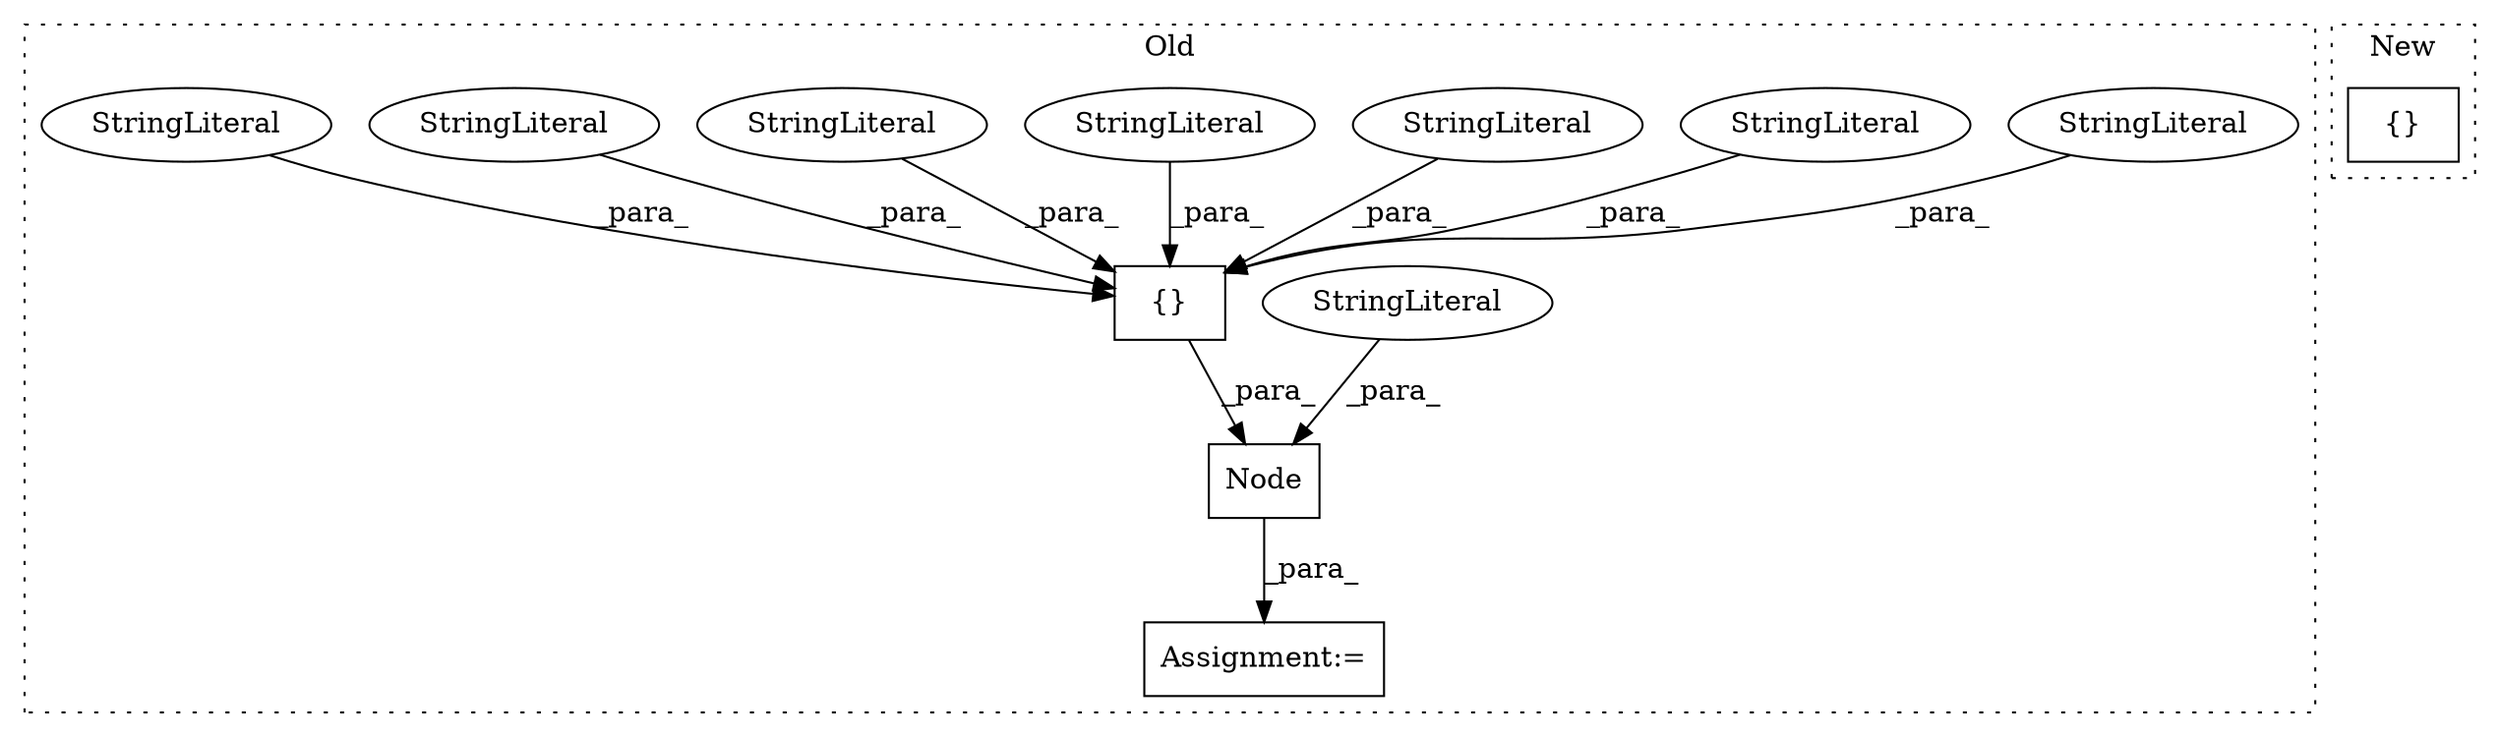 digraph G {
subgraph cluster0 {
1 [label="Node" a="32" s="27898,28039" l="5,1" shape="box"];
3 [label="{}" a="4" s="27937,28024" l="1,1" shape="box"];
4 [label="StringLiteral" a="45" s="28027" l="12" shape="ellipse"];
5 [label="Assignment:=" a="7" s="27894" l="1" shape="box"];
6 [label="StringLiteral" a="45" s="28013" l="11" shape="ellipse"];
7 [label="StringLiteral" a="45" s="27938" l="10" shape="ellipse"];
8 [label="StringLiteral" a="45" s="27977" l="12" shape="ellipse"];
9 [label="StringLiteral" a="45" s="27949" l="5" shape="ellipse"];
10 [label="StringLiteral" a="45" s="27965" l="4" shape="ellipse"];
11 [label="StringLiteral" a="45" s="27970" l="6" shape="ellipse"];
12 [label="StringLiteral" a="45" s="27955" l="9" shape="ellipse"];
label = "Old";
style="dotted";
}
subgraph cluster1 {
2 [label="{}" a="4" s="25080,25091" l="1,1" shape="box"];
label = "New";
style="dotted";
}
1 -> 5 [label="_para_"];
3 -> 1 [label="_para_"];
4 -> 1 [label="_para_"];
6 -> 3 [label="_para_"];
7 -> 3 [label="_para_"];
8 -> 3 [label="_para_"];
9 -> 3 [label="_para_"];
10 -> 3 [label="_para_"];
11 -> 3 [label="_para_"];
12 -> 3 [label="_para_"];
}